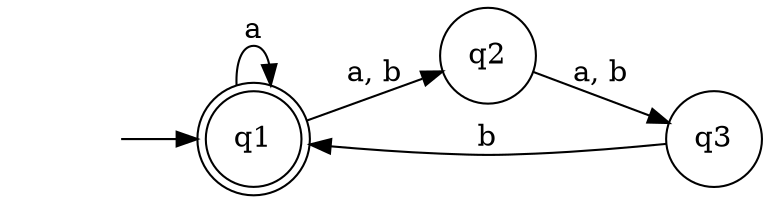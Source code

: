 digraph G3_31 {
    # НКА (a+(a+b)(a+b)b)*
    rankdir = "LR";
    node [shape = "none"]; "";
    node [shape = "doublecircle"]; q1;
    node [shape = "circle"];
    "" -> q1;
    q1 -> q1 [label = "a"];
    q1 -> q2 [label = "a, b"];
    q2 -> q3 [label = "a, b"];
    q3 -> q1 [label = "b"];
}